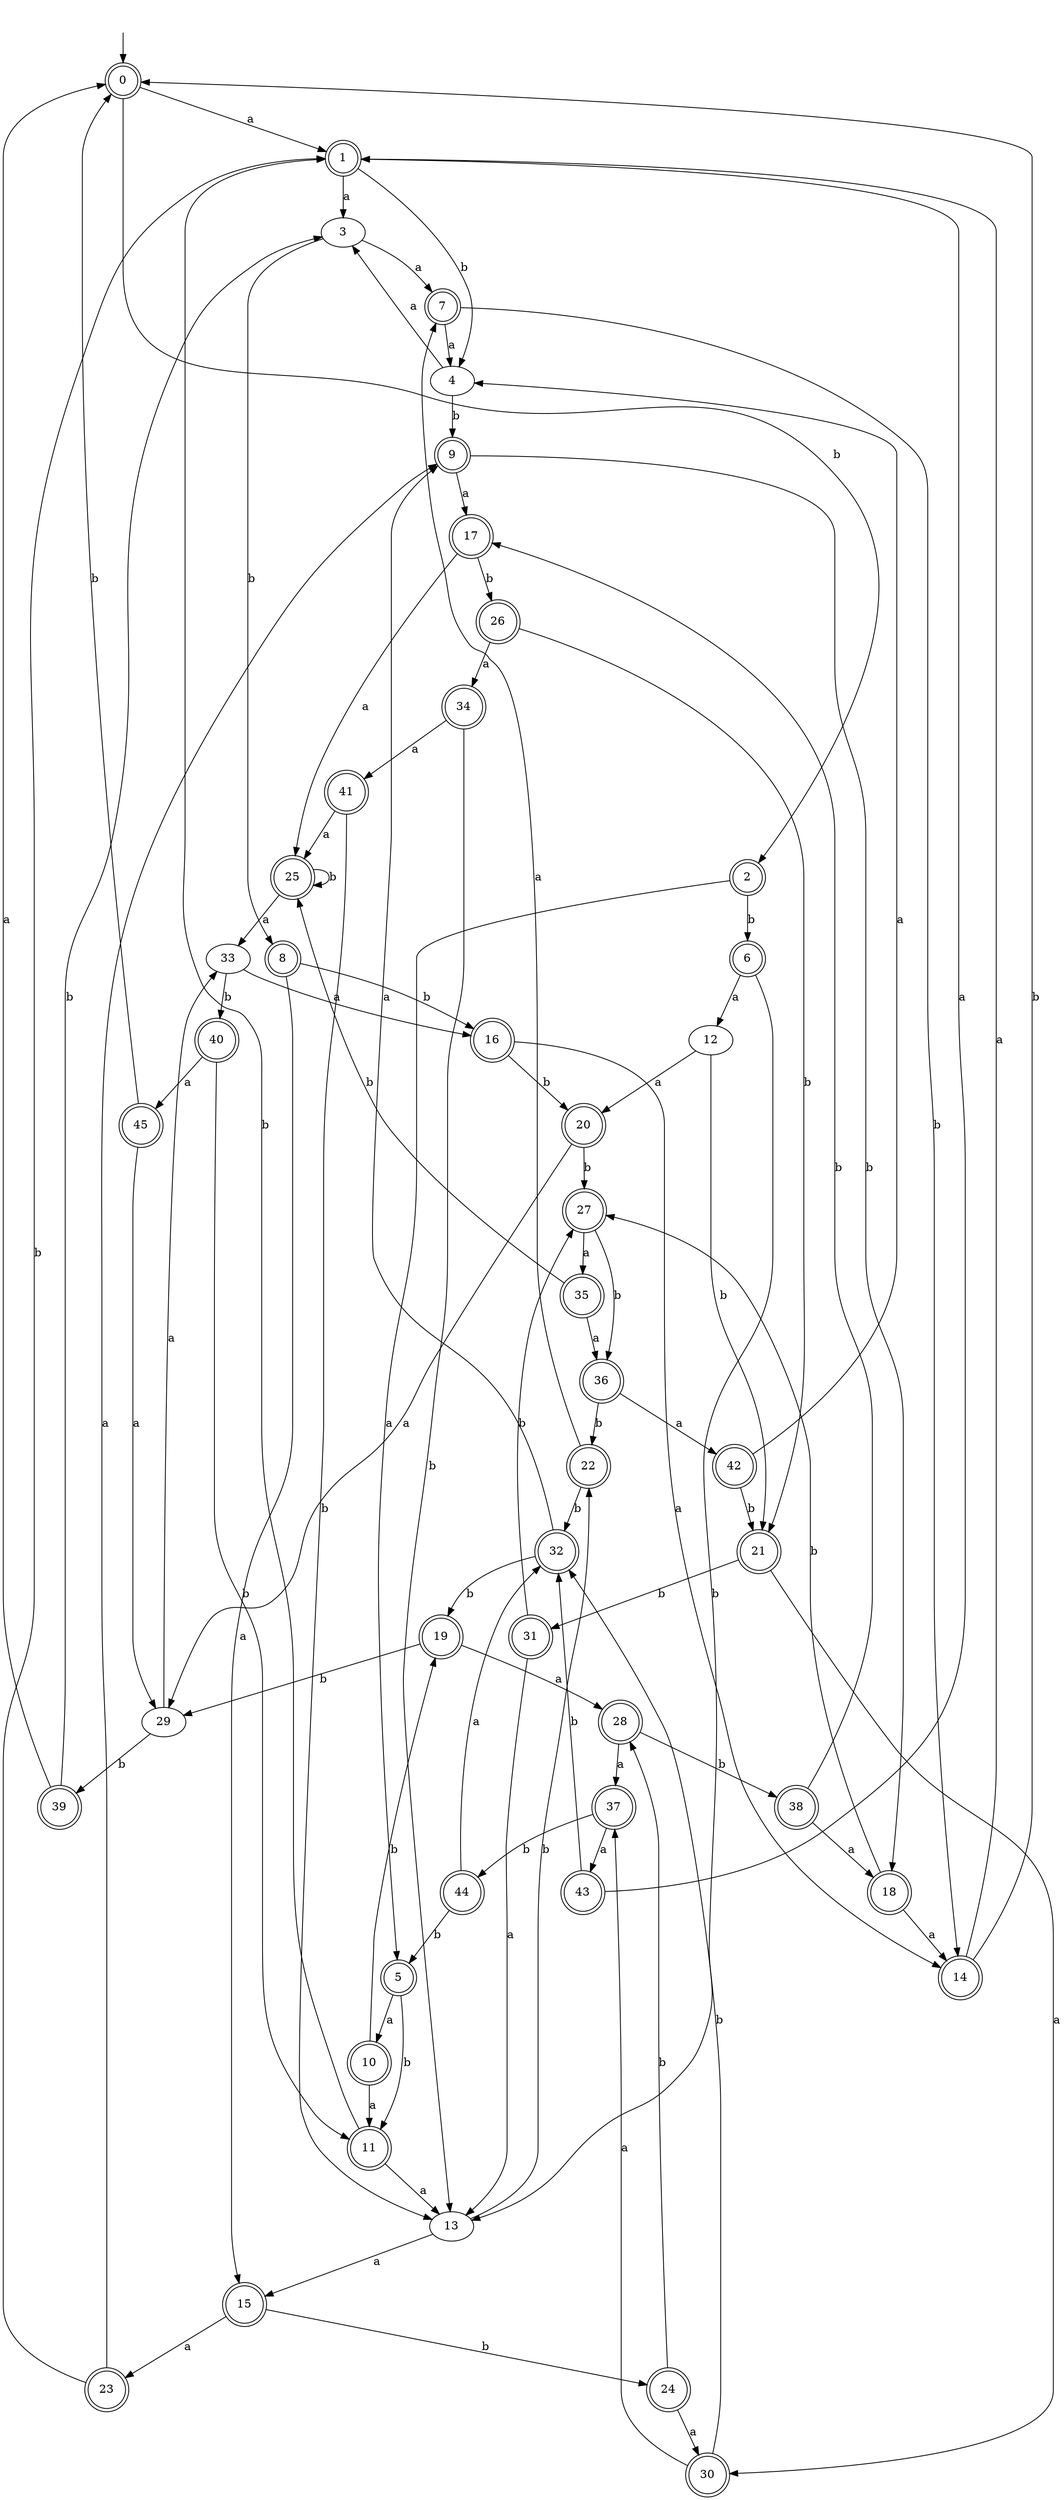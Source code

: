 digraph RandomDFA {
  __start0 [label="", shape=none];
  __start0 -> 0 [label=""];
  0 [shape=circle] [shape=doublecircle]
  0 -> 1 [label="a"]
  0 -> 2 [label="b"]
  1 [shape=doublecircle]
  1 -> 3 [label="a"]
  1 -> 4 [label="b"]
  2 [shape=doublecircle]
  2 -> 5 [label="a"]
  2 -> 6 [label="b"]
  3
  3 -> 7 [label="a"]
  3 -> 8 [label="b"]
  4
  4 -> 3 [label="a"]
  4 -> 9 [label="b"]
  5 [shape=doublecircle]
  5 -> 10 [label="a"]
  5 -> 11 [label="b"]
  6 [shape=doublecircle]
  6 -> 12 [label="a"]
  6 -> 13 [label="b"]
  7 [shape=doublecircle]
  7 -> 4 [label="a"]
  7 -> 14 [label="b"]
  8 [shape=doublecircle]
  8 -> 15 [label="a"]
  8 -> 16 [label="b"]
  9 [shape=doublecircle]
  9 -> 17 [label="a"]
  9 -> 18 [label="b"]
  10 [shape=doublecircle]
  10 -> 11 [label="a"]
  10 -> 19 [label="b"]
  11 [shape=doublecircle]
  11 -> 13 [label="a"]
  11 -> 1 [label="b"]
  12
  12 -> 20 [label="a"]
  12 -> 21 [label="b"]
  13
  13 -> 15 [label="a"]
  13 -> 22 [label="b"]
  14 [shape=doublecircle]
  14 -> 1 [label="a"]
  14 -> 0 [label="b"]
  15 [shape=doublecircle]
  15 -> 23 [label="a"]
  15 -> 24 [label="b"]
  16 [shape=doublecircle]
  16 -> 14 [label="a"]
  16 -> 20 [label="b"]
  17 [shape=doublecircle]
  17 -> 25 [label="a"]
  17 -> 26 [label="b"]
  18 [shape=doublecircle]
  18 -> 14 [label="a"]
  18 -> 27 [label="b"]
  19 [shape=doublecircle]
  19 -> 28 [label="a"]
  19 -> 29 [label="b"]
  20 [shape=doublecircle]
  20 -> 29 [label="a"]
  20 -> 27 [label="b"]
  21 [shape=doublecircle]
  21 -> 30 [label="a"]
  21 -> 31 [label="b"]
  22 [shape=doublecircle]
  22 -> 7 [label="a"]
  22 -> 32 [label="b"]
  23 [shape=doublecircle]
  23 -> 9 [label="a"]
  23 -> 1 [label="b"]
  24 [shape=doublecircle]
  24 -> 30 [label="a"]
  24 -> 28 [label="b"]
  25 [shape=doublecircle]
  25 -> 33 [label="a"]
  25 -> 25 [label="b"]
  26 [shape=doublecircle]
  26 -> 34 [label="a"]
  26 -> 21 [label="b"]
  27 [shape=doublecircle]
  27 -> 35 [label="a"]
  27 -> 36 [label="b"]
  28 [shape=doublecircle]
  28 -> 37 [label="a"]
  28 -> 38 [label="b"]
  29
  29 -> 33 [label="a"]
  29 -> 39 [label="b"]
  30 [shape=doublecircle]
  30 -> 37 [label="a"]
  30 -> 32 [label="b"]
  31 [shape=doublecircle]
  31 -> 13 [label="a"]
  31 -> 27 [label="b"]
  32 [shape=doublecircle]
  32 -> 9 [label="a"]
  32 -> 19 [label="b"]
  33
  33 -> 16 [label="a"]
  33 -> 40 [label="b"]
  34 [shape=doublecircle]
  34 -> 41 [label="a"]
  34 -> 13 [label="b"]
  35 [shape=doublecircle]
  35 -> 36 [label="a"]
  35 -> 25 [label="b"]
  36 [shape=doublecircle]
  36 -> 42 [label="a"]
  36 -> 22 [label="b"]
  37 [shape=doublecircle]
  37 -> 43 [label="a"]
  37 -> 44 [label="b"]
  38 [shape=doublecircle]
  38 -> 18 [label="a"]
  38 -> 17 [label="b"]
  39 [shape=doublecircle]
  39 -> 0 [label="a"]
  39 -> 3 [label="b"]
  40 [shape=doublecircle]
  40 -> 45 [label="a"]
  40 -> 11 [label="b"]
  41 [shape=doublecircle]
  41 -> 25 [label="a"]
  41 -> 13 [label="b"]
  42 [shape=doublecircle]
  42 -> 4 [label="a"]
  42 -> 21 [label="b"]
  43 [shape=doublecircle]
  43 -> 1 [label="a"]
  43 -> 32 [label="b"]
  44 [shape=doublecircle]
  44 -> 32 [label="a"]
  44 -> 5 [label="b"]
  45 [shape=doublecircle]
  45 -> 29 [label="a"]
  45 -> 0 [label="b"]
}
